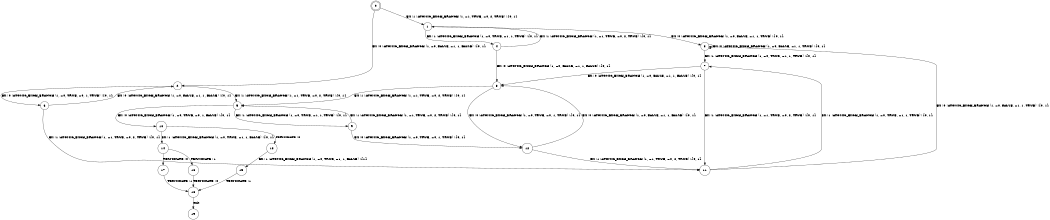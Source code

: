 digraph BCG {
size = "7, 10.5";
center = TRUE;
node [shape = circle];
0 [peripheries = 2];
0 -> 1 [label = "EX !1 !ATOMIC_EXCH_BRANCH (1, +1, TRUE, +0, 2, TRUE) !{0, 1}"];
0 -> 2 [label = "EX !0 !ATOMIC_EXCH_BRANCH (1, +0, FALSE, +1, 1, FALSE) !{0, 1}"];
1 -> 3 [label = "EX !0 !ATOMIC_EXCH_BRANCH (1, +0, FALSE, +1, 1, TRUE) !{0, 1}"];
1 -> 4 [label = "EX !1 !ATOMIC_EXCH_BRANCH (1, +0, TRUE, +1, 1, TRUE) !{0, 1}"];
2 -> 5 [label = "EX !1 !ATOMIC_EXCH_BRANCH (1, +1, TRUE, +0, 2, TRUE) !{0, 1}"];
2 -> 6 [label = "EX !0 !ATOMIC_EXCH_BRANCH (1, +0, TRUE, +0, 1, TRUE) !{0, 1}"];
3 -> 7 [label = "EX !1 !ATOMIC_EXCH_BRANCH (1, +0, TRUE, +1, 1, TRUE) !{0, 1}"];
3 -> 3 [label = "EX !0 !ATOMIC_EXCH_BRANCH (1, +0, FALSE, +1, 1, TRUE) !{0, 1}"];
4 -> 8 [label = "EX !0 !ATOMIC_EXCH_BRANCH (1, +0, FALSE, +1, 1, FALSE) !{0, 1}"];
4 -> 1 [label = "EX !1 !ATOMIC_EXCH_BRANCH (1, +1, TRUE, +0, 2, TRUE) !{0, 1}"];
5 -> 9 [label = "EX !1 !ATOMIC_EXCH_BRANCH (1, +0, TRUE, +1, 1, TRUE) !{0, 1}"];
5 -> 10 [label = "EX !0 !ATOMIC_EXCH_BRANCH (1, +0, TRUE, +0, 1, FALSE) !{0, 1}"];
6 -> 11 [label = "EX !1 !ATOMIC_EXCH_BRANCH (1, +1, TRUE, +0, 2, TRUE) !{0, 1}"];
6 -> 2 [label = "EX !0 !ATOMIC_EXCH_BRANCH (1, +0, FALSE, +1, 1, FALSE) !{0, 1}"];
7 -> 11 [label = "EX !1 !ATOMIC_EXCH_BRANCH (1, +1, TRUE, +0, 2, TRUE) !{0, 1}"];
7 -> 8 [label = "EX !0 !ATOMIC_EXCH_BRANCH (1, +0, FALSE, +1, 1, FALSE) !{0, 1}"];
8 -> 5 [label = "EX !1 !ATOMIC_EXCH_BRANCH (1, +1, TRUE, +0, 2, TRUE) !{0, 1}"];
8 -> 12 [label = "EX !0 !ATOMIC_EXCH_BRANCH (1, +0, TRUE, +0, 1, TRUE) !{0, 1}"];
9 -> 5 [label = "EX !1 !ATOMIC_EXCH_BRANCH (1, +1, TRUE, +0, 2, TRUE) !{0, 1}"];
9 -> 12 [label = "EX !0 !ATOMIC_EXCH_BRANCH (1, +0, TRUE, +0, 1, TRUE) !{0, 1}"];
10 -> 13 [label = "TERMINATE !0"];
10 -> 14 [label = "EX !1 !ATOMIC_EXCH_BRANCH (1, +0, TRUE, +1, 1, FALSE) !{0, 1}"];
11 -> 7 [label = "EX !1 !ATOMIC_EXCH_BRANCH (1, +0, TRUE, +1, 1, TRUE) !{0, 1}"];
11 -> 3 [label = "EX !0 !ATOMIC_EXCH_BRANCH (1, +0, FALSE, +1, 1, TRUE) !{0, 1}"];
12 -> 11 [label = "EX !1 !ATOMIC_EXCH_BRANCH (1, +1, TRUE, +0, 2, TRUE) !{0, 1}"];
12 -> 8 [label = "EX !0 !ATOMIC_EXCH_BRANCH (1, +0, FALSE, +1, 1, FALSE) !{0, 1}"];
13 -> 15 [label = "EX !1 !ATOMIC_EXCH_BRANCH (1, +0, TRUE, +1, 1, FALSE) !{1}"];
14 -> 16 [label = "TERMINATE !1"];
14 -> 17 [label = "TERMINATE !0"];
15 -> 18 [label = "TERMINATE !1"];
16 -> 18 [label = "TERMINATE !0"];
17 -> 18 [label = "TERMINATE !1"];
18 -> 19 [label = "exit"];
}
